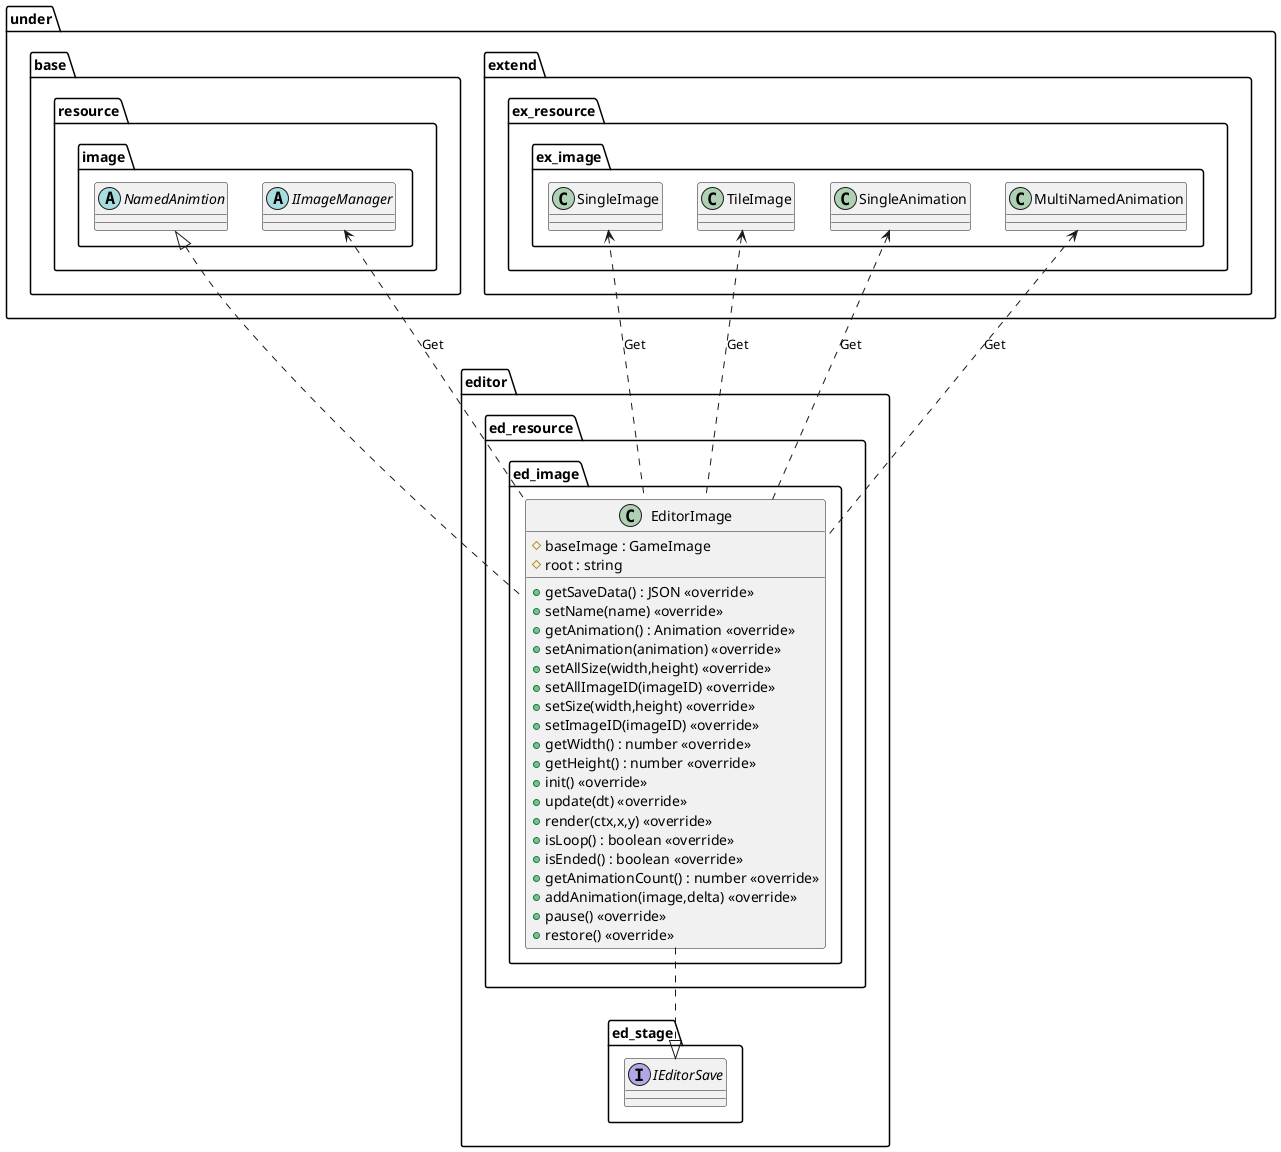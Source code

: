 @startuml EditorEvent

package editor {
    package ed_resource {
        package ed_image {
            class EditorImage {
                #baseImage : GameImage
                #root : string
                +getSaveData() : JSON <<override>>
                +setName(name) <<override>>
                +getAnimation() : Animation <<override>>
                +setAnimation(animation) <<override>>
                +setAllSize(width,height) <<override>>
                +setAllImageID(imageID) <<override>>
                +setSize(width,height) <<override>>
                +setImageID(imageID) <<override>>
                +getWidth() : number <<override>>
                +getHeight() : number <<override>>
                +init() <<override>>
                +update(dt) <<override>>
                +render(ctx,x,y) <<override>>
                +isLoop() : boolean <<override>>
                +isEnded() : boolean <<override>>
                +getAnimationCount() : number <<override>>
                +addAnimation(image,delta) <<override>>
                +pause() <<override>>
                +restore() <<override>>

            }
        }
    }
}

package under {
    package base {
        package resource {
            package image {
                abstract NamedAnimtion
                abstract IImageManager
            }
        }
    }
    package extend {
        package ex_resource {
            package ex_image {
                class SingleImage
                class TileImage
                class SingleAnimation
                class MultiNamedAnimation
            }
        }
    }
}

package editor {
    package ed_stage {
        interface IEditorSave
    }
}

SingleImage <.. EditorImage : Get
TileImage <.. EditorImage : Get
SingleAnimation <.. EditorImage : Get
MultiNamedAnimation <.. EditorImage : Get
IImageManager <.. EditorImage : Get

NamedAnimtion <|.. EditorImage
EditorImage ..|> IEditorSave

@enduml

